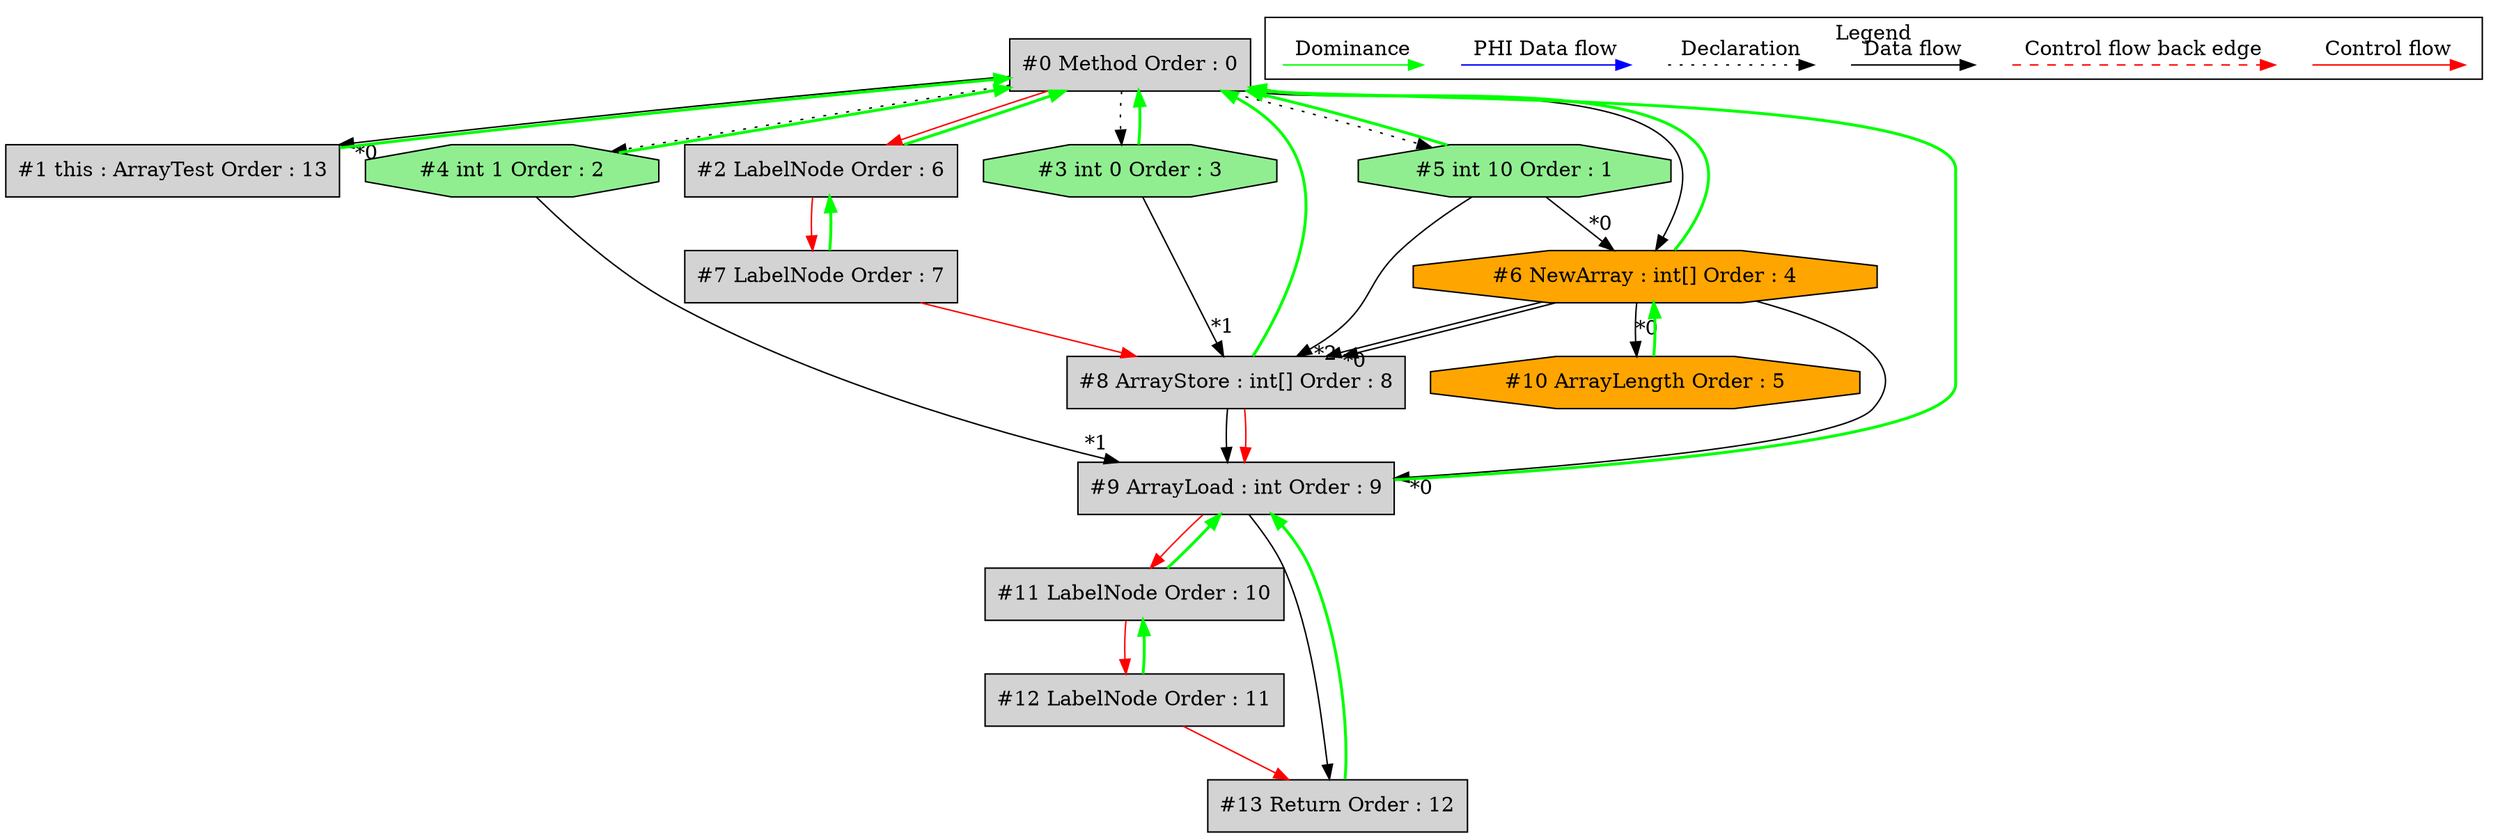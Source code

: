 digraph debugoutput {
 ordering="in";
 node0[label="#0 Method Order : 0",shape=box, fillcolor=lightgrey, style=filled];
 node1[label="#1 this : ArrayTest Order : 13",shape=box, fillcolor=lightgrey, style=filled];
 node1 -> node0[dir="forward" color="green" penwidth="2"];
 node0 -> node1[headlabel="*0", labeldistance=2];
 node2[label="#2 LabelNode Order : 6",shape=box, fillcolor=lightgrey, style=filled];
 node2 -> node0[dir="forward" color="green" penwidth="2"];
 node0 -> node2[labeldistance=2, color=red, fontcolor=red];
 node3[label="#3 int 0 Order : 3",shape=octagon, fillcolor=lightgreen, style=filled];
 node3 -> node0[dir="forward" color="green" penwidth="2"];
 node0 -> node3[style=dotted];
 node4[label="#4 int 1 Order : 2",shape=octagon, fillcolor=lightgreen, style=filled];
 node4 -> node0[dir="forward" color="green" penwidth="2"];
 node0 -> node4[style=dotted];
 node5[label="#5 int 10 Order : 1",shape=octagon, fillcolor=lightgreen, style=filled];
 node5 -> node0[dir="forward" color="green" penwidth="2"];
 node0 -> node5[style=dotted];
 node6[label="#6 NewArray : int[] Order : 4",shape=octagon, fillcolor=orange, style=filled];
 node6 -> node0[dir="forward" color="green" penwidth="2"];
 node5 -> node6[headlabel="*0", labeldistance=2];
 node0 -> node6;
 node7[label="#7 LabelNode Order : 7",shape=box, fillcolor=lightgrey, style=filled];
 node7 -> node2[dir="forward" color="green" penwidth="2"];
 node2 -> node7[labeldistance=2, color=red, fontcolor=red];
 node8[label="#8 ArrayStore : int[] Order : 8",shape=box, fillcolor=lightgrey, style=filled];
 node8 -> node0[dir="forward" color="green" penwidth="2"];
 node6 -> node8[headlabel="*0", labeldistance=2];
 node3 -> node8[headlabel="*1", labeldistance=2];
 node5 -> node8[headlabel="*2", labeldistance=2];
 node6 -> node8;
 node7 -> node8[labeldistance=2, color=red, fontcolor=red];
 node9[label="#9 ArrayLoad : int Order : 9",shape=box, fillcolor=lightgrey, style=filled];
 node9 -> node0[dir="forward" color="green" penwidth="2"];
 node6 -> node9[headlabel="*0", labeldistance=2];
 node4 -> node9[headlabel="*1", labeldistance=2];
 node8 -> node9;
 node8 -> node9[labeldistance=2, color=red, fontcolor=red];
 node10[label="#10 ArrayLength Order : 5",shape=octagon, fillcolor=orange, style=filled];
 node10 -> node6[dir="forward" color="green" penwidth="2"];
 node6 -> node10[headlabel="*0", labeldistance=2];
 node11[label="#11 LabelNode Order : 10",shape=box, fillcolor=lightgrey, style=filled];
 node11 -> node9[dir="forward" color="green" penwidth="2"];
 node9 -> node11[labeldistance=2, color=red, fontcolor=red];
 node12[label="#12 LabelNode Order : 11",shape=box, fillcolor=lightgrey, style=filled];
 node12 -> node11[dir="forward" color="green" penwidth="2"];
 node11 -> node12[labeldistance=2, color=red, fontcolor=red];
 node13[label="#13 Return Order : 12",shape=box, fillcolor=lightgrey, style=filled];
 node13 -> node9[dir="forward" color="green" penwidth="2"];
 node12 -> node13[labeldistance=2, color=red, fontcolor=red];
 node9 -> node13;
 subgraph cluster_000 {
  label = "Legend";
  node [shape=point]
  {
   rank=same;
   c0 [style = invis];
   c1 [style = invis];
   c2 [style = invis];
   c3 [style = invis];
   d0 [style = invis];
   d1 [style = invis];
   d2 [style = invis];
   d3 [style = invis];
   d4 [style = invis];
   d5 [style = invis];
   d6 [style = invis];
   d7 [style = invis];
  }
  c0 -> c1 [label="Control flow", style=solid, color=red]
  c2 -> c3 [label="Control flow back edge", style=dashed, color=red]
  d0 -> d1 [label="Data flow"]
  d2 -> d3 [label="Declaration", style=dotted]
  d4 -> d5 [label="PHI Data flow", color=blue]
  d6 -> d7 [label="Dominance", color=green]
 }

}
